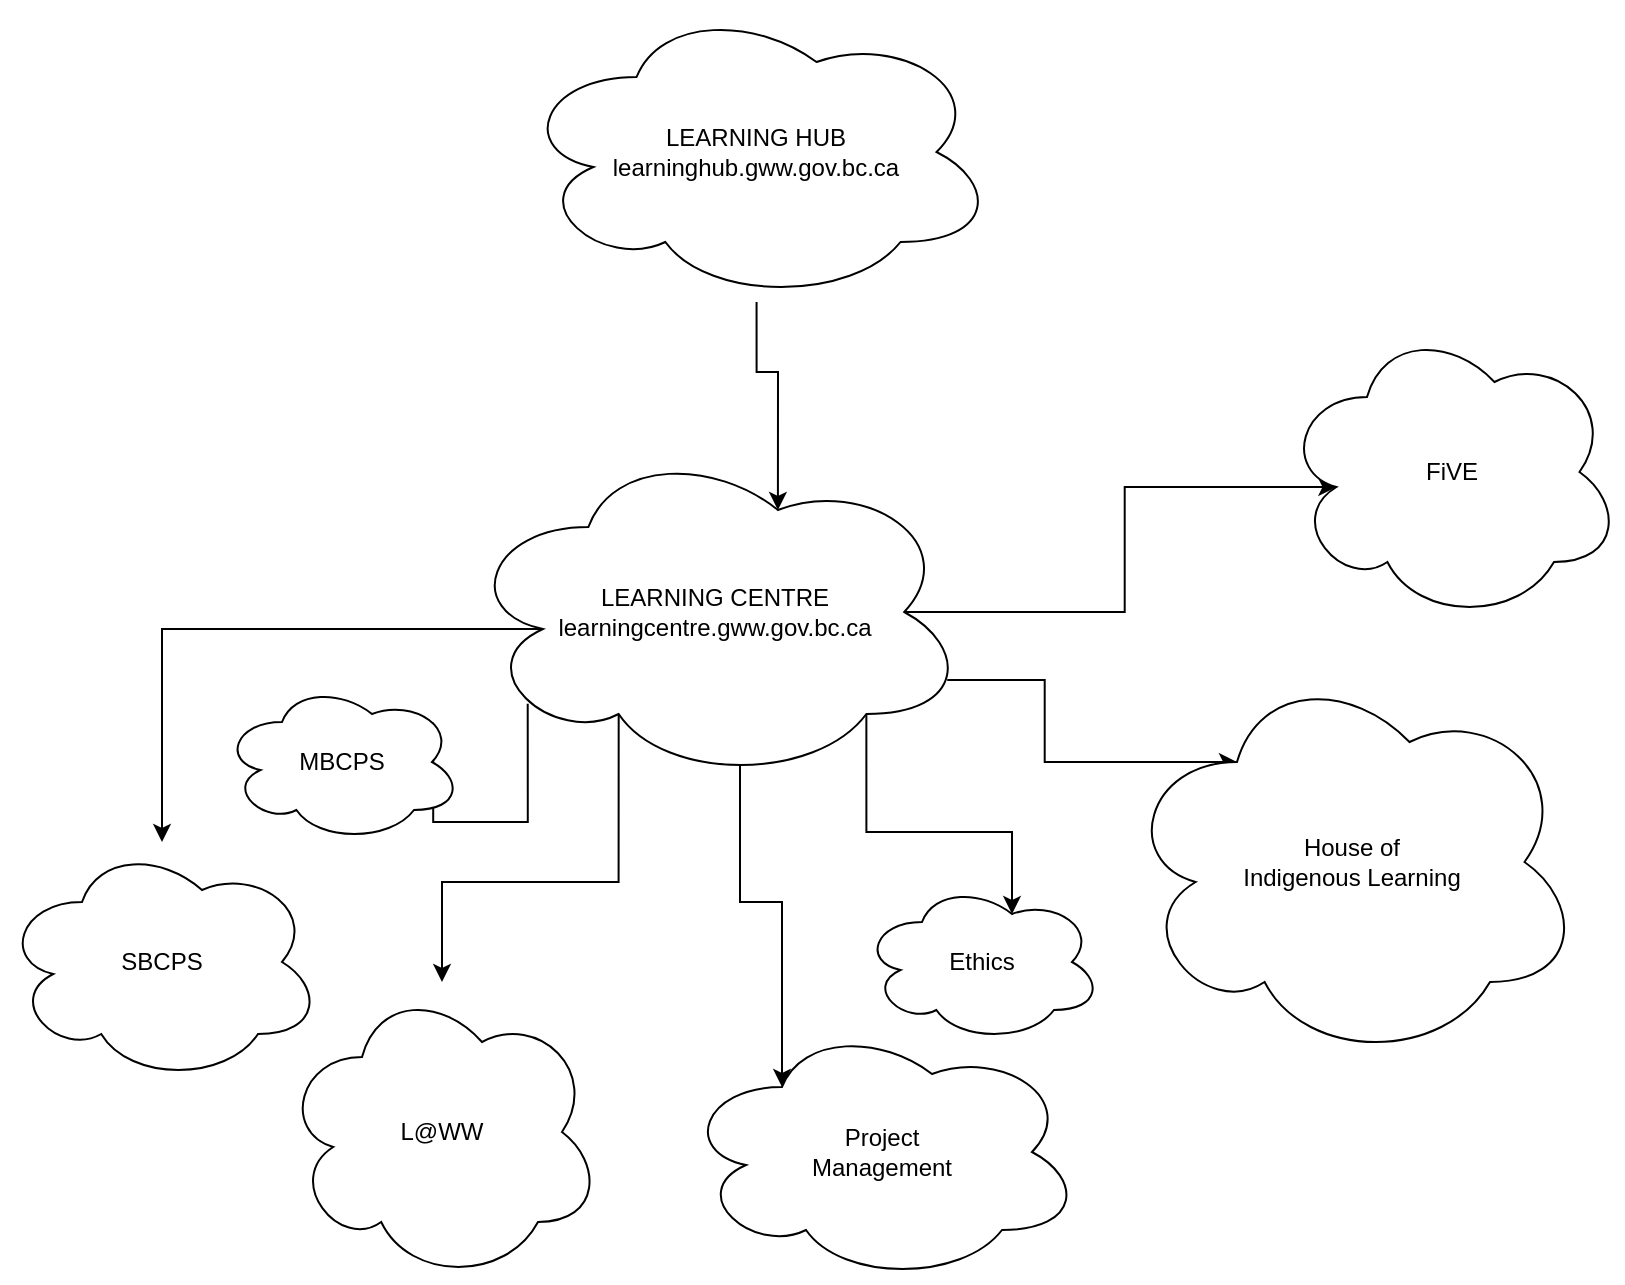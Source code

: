 <mxfile version="14.8.0" type="github">
  <diagram id="_b4yczjxz6ckv9aSSpgz" name="Page-1">
    <mxGraphModel dx="1550" dy="824" grid="1" gridSize="10" guides="1" tooltips="1" connect="1" arrows="1" fold="1" page="1" pageScale="1" pageWidth="850" pageHeight="1100" math="0" shadow="0">
      <root>
        <mxCell id="0" />
        <mxCell id="1" parent="0" />
        <mxCell id="9r3sJTnBNpcCIx0g8lGD-3" style="edgeStyle=orthogonalEdgeStyle;rounded=0;orthogonalLoop=1;jettySize=auto;html=1;entryX=0.625;entryY=0.2;entryDx=0;entryDy=0;entryPerimeter=0;" parent="1" source="9r3sJTnBNpcCIx0g8lGD-1" target="9r3sJTnBNpcCIx0g8lGD-2" edge="1">
          <mxGeometry relative="1" as="geometry" />
        </mxCell>
        <mxCell id="9r3sJTnBNpcCIx0g8lGD-1" value="&lt;div&gt;LEARNING HUB&lt;/div&gt;&lt;div&gt;learninghub.gww.gov.bc.ca&lt;br&gt;&lt;/div&gt;" style="ellipse;shape=cloud;whiteSpace=wrap;html=1;" parent="1" vertex="1">
          <mxGeometry x="257.28" width="240" height="150" as="geometry" />
        </mxCell>
        <mxCell id="9r3sJTnBNpcCIx0g8lGD-8" style="edgeStyle=orthogonalEdgeStyle;rounded=0;orthogonalLoop=1;jettySize=auto;html=1;exitX=0.16;exitY=0.55;exitDx=0;exitDy=0;exitPerimeter=0;" parent="1" source="9r3sJTnBNpcCIx0g8lGD-2" target="9r3sJTnBNpcCIx0g8lGD-4" edge="1">
          <mxGeometry relative="1" as="geometry" />
        </mxCell>
        <mxCell id="9r3sJTnBNpcCIx0g8lGD-9" style="edgeStyle=orthogonalEdgeStyle;rounded=0;orthogonalLoop=1;jettySize=auto;html=1;exitX=0.13;exitY=0.77;exitDx=0;exitDy=0;exitPerimeter=0;entryX=0.88;entryY=0.25;entryDx=0;entryDy=0;entryPerimeter=0;" parent="1" source="9r3sJTnBNpcCIx0g8lGD-2" target="9r3sJTnBNpcCIx0g8lGD-5" edge="1">
          <mxGeometry relative="1" as="geometry" />
        </mxCell>
        <mxCell id="9r3sJTnBNpcCIx0g8lGD-10" style="edgeStyle=orthogonalEdgeStyle;rounded=0;orthogonalLoop=1;jettySize=auto;html=1;exitX=0.31;exitY=0.8;exitDx=0;exitDy=0;exitPerimeter=0;" parent="1" source="9r3sJTnBNpcCIx0g8lGD-2" target="9r3sJTnBNpcCIx0g8lGD-6" edge="1">
          <mxGeometry relative="1" as="geometry" />
        </mxCell>
        <mxCell id="9r3sJTnBNpcCIx0g8lGD-11" style="edgeStyle=orthogonalEdgeStyle;rounded=0;orthogonalLoop=1;jettySize=auto;html=1;exitX=0.8;exitY=0.8;exitDx=0;exitDy=0;exitPerimeter=0;entryX=0.625;entryY=0.2;entryDx=0;entryDy=0;entryPerimeter=0;" parent="1" source="9r3sJTnBNpcCIx0g8lGD-2" target="9r3sJTnBNpcCIx0g8lGD-7" edge="1">
          <mxGeometry relative="1" as="geometry">
            <mxPoint x="610" y="500" as="targetPoint" />
          </mxGeometry>
        </mxCell>
        <mxCell id="9r3sJTnBNpcCIx0g8lGD-17" style="edgeStyle=orthogonalEdgeStyle;rounded=0;orthogonalLoop=1;jettySize=auto;html=1;exitX=0.875;exitY=0.5;exitDx=0;exitDy=0;exitPerimeter=0;entryX=0.16;entryY=0.55;entryDx=0;entryDy=0;entryPerimeter=0;" parent="1" source="9r3sJTnBNpcCIx0g8lGD-2" target="9r3sJTnBNpcCIx0g8lGD-16" edge="1">
          <mxGeometry relative="1" as="geometry" />
        </mxCell>
        <mxCell id="9r3sJTnBNpcCIx0g8lGD-19" style="edgeStyle=orthogonalEdgeStyle;rounded=0;orthogonalLoop=1;jettySize=auto;html=1;exitX=0.55;exitY=0.95;exitDx=0;exitDy=0;exitPerimeter=0;entryX=0.25;entryY=0.25;entryDx=0;entryDy=0;entryPerimeter=0;" parent="1" source="9r3sJTnBNpcCIx0g8lGD-2" target="9r3sJTnBNpcCIx0g8lGD-18" edge="1">
          <mxGeometry relative="1" as="geometry">
            <mxPoint x="450" y="600" as="targetPoint" />
          </mxGeometry>
        </mxCell>
        <mxCell id="9r3sJTnBNpcCIx0g8lGD-21" style="edgeStyle=orthogonalEdgeStyle;rounded=0;orthogonalLoop=1;jettySize=auto;html=1;exitX=0.96;exitY=0.7;exitDx=0;exitDy=0;exitPerimeter=0;entryX=0.25;entryY=0.25;entryDx=0;entryDy=0;entryPerimeter=0;" parent="1" source="9r3sJTnBNpcCIx0g8lGD-2" target="9r3sJTnBNpcCIx0g8lGD-13" edge="1">
          <mxGeometry relative="1" as="geometry" />
        </mxCell>
        <mxCell id="9r3sJTnBNpcCIx0g8lGD-2" value="&lt;div&gt;LEARNING CENTRE&lt;br&gt;&lt;/div&gt;&lt;div&gt;learningcentre.gww.gov.bc.ca&lt;/div&gt;" style="ellipse;shape=cloud;whiteSpace=wrap;html=1;" parent="1" vertex="1">
          <mxGeometry x="230" y="220" width="252.73" height="170" as="geometry" />
        </mxCell>
        <mxCell id="9r3sJTnBNpcCIx0g8lGD-4" value="SBCPS" style="ellipse;shape=cloud;whiteSpace=wrap;html=1;" parent="1" vertex="1">
          <mxGeometry y="420" width="160" height="120" as="geometry" />
        </mxCell>
        <mxCell id="9r3sJTnBNpcCIx0g8lGD-5" value="MBCPS" style="ellipse;shape=cloud;whiteSpace=wrap;html=1;" parent="1" vertex="1">
          <mxGeometry x="110" y="340" width="120" height="80" as="geometry" />
        </mxCell>
        <mxCell id="9r3sJTnBNpcCIx0g8lGD-6" value="L@WW" style="ellipse;shape=cloud;whiteSpace=wrap;html=1;" parent="1" vertex="1">
          <mxGeometry x="140" y="490" width="160" height="150" as="geometry" />
        </mxCell>
        <mxCell id="9r3sJTnBNpcCIx0g8lGD-7" value="Ethics" style="ellipse;shape=cloud;whiteSpace=wrap;html=1;" parent="1" vertex="1">
          <mxGeometry x="430" y="440" width="120" height="80" as="geometry" />
        </mxCell>
        <mxCell id="9r3sJTnBNpcCIx0g8lGD-13" value="&lt;div&gt;House of &lt;br&gt;&lt;/div&gt;&lt;div&gt;Indigenous Learning&lt;/div&gt;" style="ellipse;shape=cloud;whiteSpace=wrap;html=1;" parent="1" vertex="1">
          <mxGeometry x="560" y="330" width="230" height="200" as="geometry" />
        </mxCell>
        <mxCell id="9r3sJTnBNpcCIx0g8lGD-16" value="FiVE" style="ellipse;shape=cloud;whiteSpace=wrap;html=1;" parent="1" vertex="1">
          <mxGeometry x="640" y="160" width="170" height="150" as="geometry" />
        </mxCell>
        <mxCell id="9r3sJTnBNpcCIx0g8lGD-18" value="&lt;div&gt;Project &lt;br&gt;&lt;/div&gt;&lt;div&gt;Management&lt;/div&gt;" style="ellipse;shape=cloud;whiteSpace=wrap;html=1;" parent="1" vertex="1">
          <mxGeometry x="340" y="510" width="200" height="130" as="geometry" />
        </mxCell>
      </root>
    </mxGraphModel>
  </diagram>
</mxfile>
